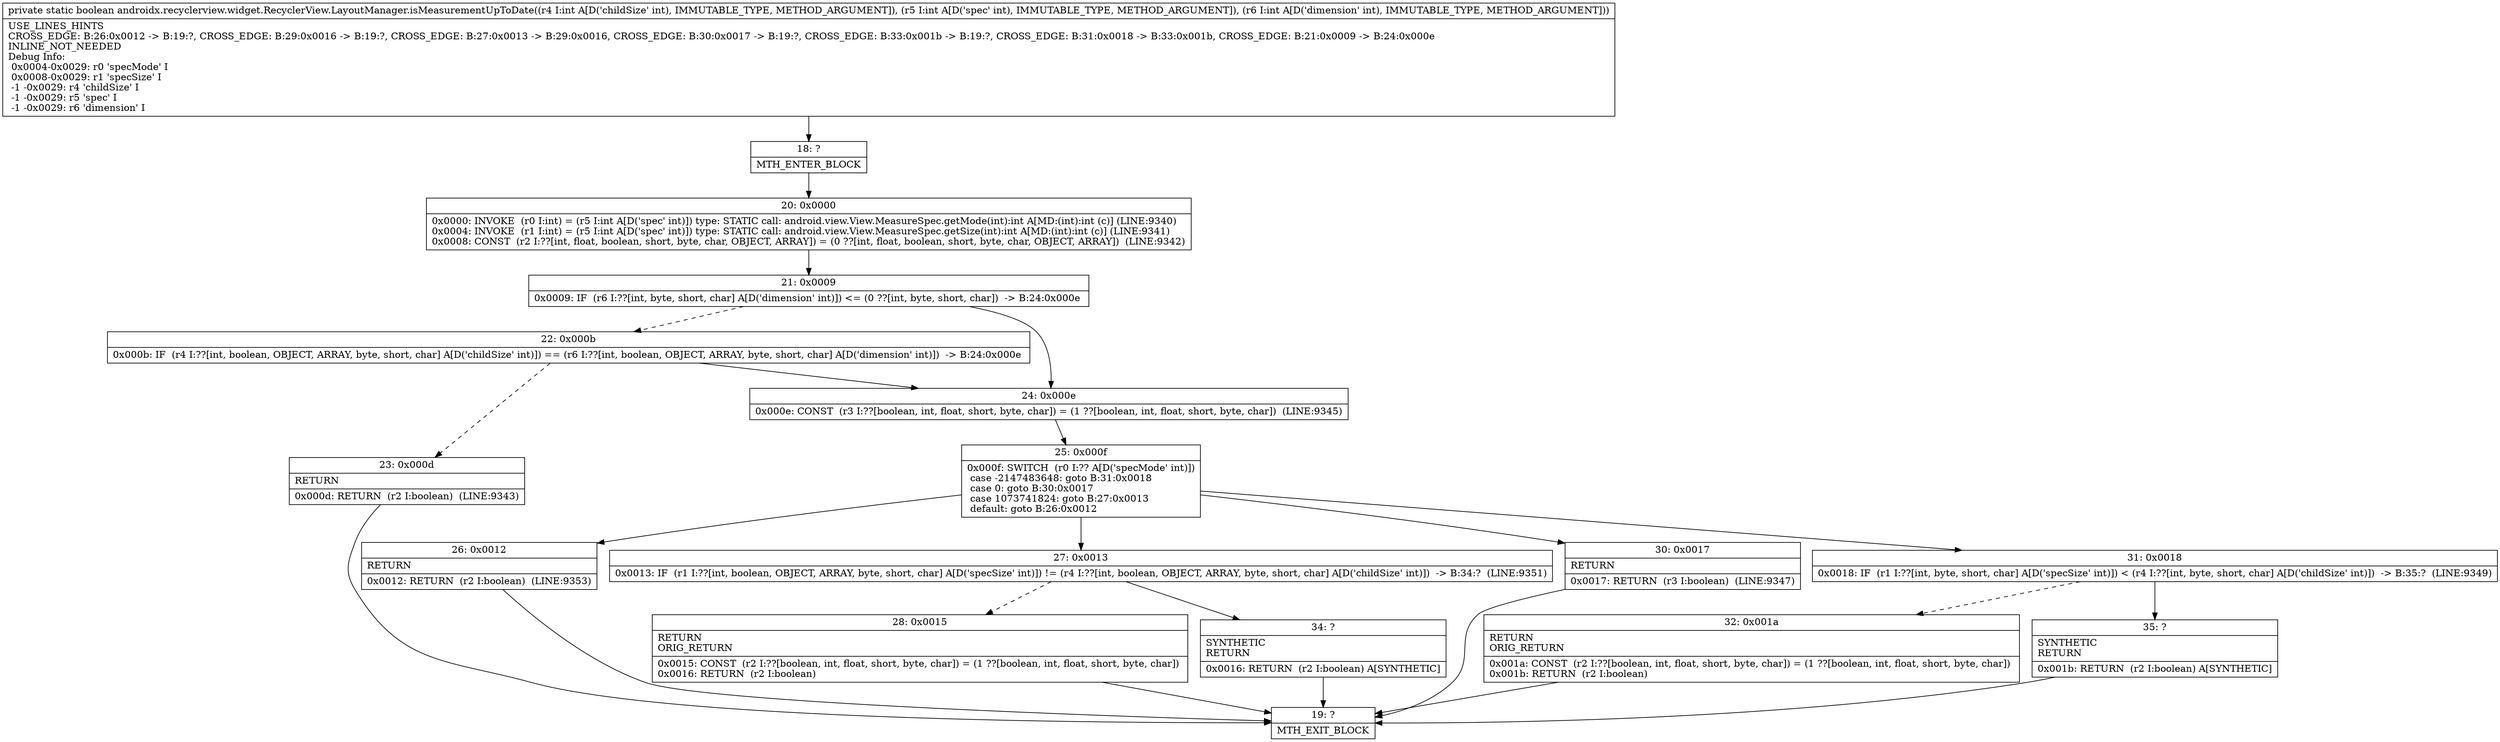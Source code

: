 digraph "CFG forandroidx.recyclerview.widget.RecyclerView.LayoutManager.isMeasurementUpToDate(III)Z" {
Node_18 [shape=record,label="{18\:\ ?|MTH_ENTER_BLOCK\l}"];
Node_20 [shape=record,label="{20\:\ 0x0000|0x0000: INVOKE  (r0 I:int) = (r5 I:int A[D('spec' int)]) type: STATIC call: android.view.View.MeasureSpec.getMode(int):int A[MD:(int):int (c)] (LINE:9340)\l0x0004: INVOKE  (r1 I:int) = (r5 I:int A[D('spec' int)]) type: STATIC call: android.view.View.MeasureSpec.getSize(int):int A[MD:(int):int (c)] (LINE:9341)\l0x0008: CONST  (r2 I:??[int, float, boolean, short, byte, char, OBJECT, ARRAY]) = (0 ??[int, float, boolean, short, byte, char, OBJECT, ARRAY])  (LINE:9342)\l}"];
Node_21 [shape=record,label="{21\:\ 0x0009|0x0009: IF  (r6 I:??[int, byte, short, char] A[D('dimension' int)]) \<= (0 ??[int, byte, short, char])  \-\> B:24:0x000e \l}"];
Node_22 [shape=record,label="{22\:\ 0x000b|0x000b: IF  (r4 I:??[int, boolean, OBJECT, ARRAY, byte, short, char] A[D('childSize' int)]) == (r6 I:??[int, boolean, OBJECT, ARRAY, byte, short, char] A[D('dimension' int)])  \-\> B:24:0x000e \l}"];
Node_23 [shape=record,label="{23\:\ 0x000d|RETURN\l|0x000d: RETURN  (r2 I:boolean)  (LINE:9343)\l}"];
Node_19 [shape=record,label="{19\:\ ?|MTH_EXIT_BLOCK\l}"];
Node_24 [shape=record,label="{24\:\ 0x000e|0x000e: CONST  (r3 I:??[boolean, int, float, short, byte, char]) = (1 ??[boolean, int, float, short, byte, char])  (LINE:9345)\l}"];
Node_25 [shape=record,label="{25\:\ 0x000f|0x000f: SWITCH  (r0 I:?? A[D('specMode' int)])\l case \-2147483648: goto B:31:0x0018\l case 0: goto B:30:0x0017\l case 1073741824: goto B:27:0x0013\l default: goto B:26:0x0012 \l}"];
Node_26 [shape=record,label="{26\:\ 0x0012|RETURN\l|0x0012: RETURN  (r2 I:boolean)  (LINE:9353)\l}"];
Node_27 [shape=record,label="{27\:\ 0x0013|0x0013: IF  (r1 I:??[int, boolean, OBJECT, ARRAY, byte, short, char] A[D('specSize' int)]) != (r4 I:??[int, boolean, OBJECT, ARRAY, byte, short, char] A[D('childSize' int)])  \-\> B:34:?  (LINE:9351)\l}"];
Node_28 [shape=record,label="{28\:\ 0x0015|RETURN\lORIG_RETURN\l|0x0015: CONST  (r2 I:??[boolean, int, float, short, byte, char]) = (1 ??[boolean, int, float, short, byte, char]) \l0x0016: RETURN  (r2 I:boolean) \l}"];
Node_34 [shape=record,label="{34\:\ ?|SYNTHETIC\lRETURN\l|0x0016: RETURN  (r2 I:boolean) A[SYNTHETIC]\l}"];
Node_30 [shape=record,label="{30\:\ 0x0017|RETURN\l|0x0017: RETURN  (r3 I:boolean)  (LINE:9347)\l}"];
Node_31 [shape=record,label="{31\:\ 0x0018|0x0018: IF  (r1 I:??[int, byte, short, char] A[D('specSize' int)]) \< (r4 I:??[int, byte, short, char] A[D('childSize' int)])  \-\> B:35:?  (LINE:9349)\l}"];
Node_32 [shape=record,label="{32\:\ 0x001a|RETURN\lORIG_RETURN\l|0x001a: CONST  (r2 I:??[boolean, int, float, short, byte, char]) = (1 ??[boolean, int, float, short, byte, char]) \l0x001b: RETURN  (r2 I:boolean) \l}"];
Node_35 [shape=record,label="{35\:\ ?|SYNTHETIC\lRETURN\l|0x001b: RETURN  (r2 I:boolean) A[SYNTHETIC]\l}"];
MethodNode[shape=record,label="{private static boolean androidx.recyclerview.widget.RecyclerView.LayoutManager.isMeasurementUpToDate((r4 I:int A[D('childSize' int), IMMUTABLE_TYPE, METHOD_ARGUMENT]), (r5 I:int A[D('spec' int), IMMUTABLE_TYPE, METHOD_ARGUMENT]), (r6 I:int A[D('dimension' int), IMMUTABLE_TYPE, METHOD_ARGUMENT]))  | USE_LINES_HINTS\lCROSS_EDGE: B:26:0x0012 \-\> B:19:?, CROSS_EDGE: B:29:0x0016 \-\> B:19:?, CROSS_EDGE: B:27:0x0013 \-\> B:29:0x0016, CROSS_EDGE: B:30:0x0017 \-\> B:19:?, CROSS_EDGE: B:33:0x001b \-\> B:19:?, CROSS_EDGE: B:31:0x0018 \-\> B:33:0x001b, CROSS_EDGE: B:21:0x0009 \-\> B:24:0x000e\lINLINE_NOT_NEEDED\lDebug Info:\l  0x0004\-0x0029: r0 'specMode' I\l  0x0008\-0x0029: r1 'specSize' I\l  \-1 \-0x0029: r4 'childSize' I\l  \-1 \-0x0029: r5 'spec' I\l  \-1 \-0x0029: r6 'dimension' I\l}"];
MethodNode -> Node_18;Node_18 -> Node_20;
Node_20 -> Node_21;
Node_21 -> Node_22[style=dashed];
Node_21 -> Node_24;
Node_22 -> Node_23[style=dashed];
Node_22 -> Node_24;
Node_23 -> Node_19;
Node_24 -> Node_25;
Node_25 -> Node_26;
Node_25 -> Node_27;
Node_25 -> Node_30;
Node_25 -> Node_31;
Node_26 -> Node_19;
Node_27 -> Node_28[style=dashed];
Node_27 -> Node_34;
Node_28 -> Node_19;
Node_34 -> Node_19;
Node_30 -> Node_19;
Node_31 -> Node_32[style=dashed];
Node_31 -> Node_35;
Node_32 -> Node_19;
Node_35 -> Node_19;
}

